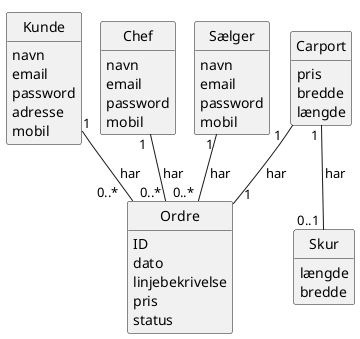 @startuml
'https://plantuml.com/class-diagram
!pragma layout smetana

hide circle
hide methods

class Kunde {
navn
email
password
adresse
mobil
}

class Ordre{
ID
dato
linjebekrivelse
pris
status
}

class Chef{
navn
email
password
mobil
}

class Sælger{
navn
email
password
mobil
}

class Carport{
pris
bredde
længde
}

class Skur{
længde
bredde
}

Carport "1 " -- "0..1 " Skur: har
Chef "1 " -- " 0..* " Ordre: har
Sælger "1 " -- " 0..* " Ordre: har
Kunde "1 " -- " 0..*    " Ordre: har
Carport "1   " -- "   1" Ordre: har




@enduml